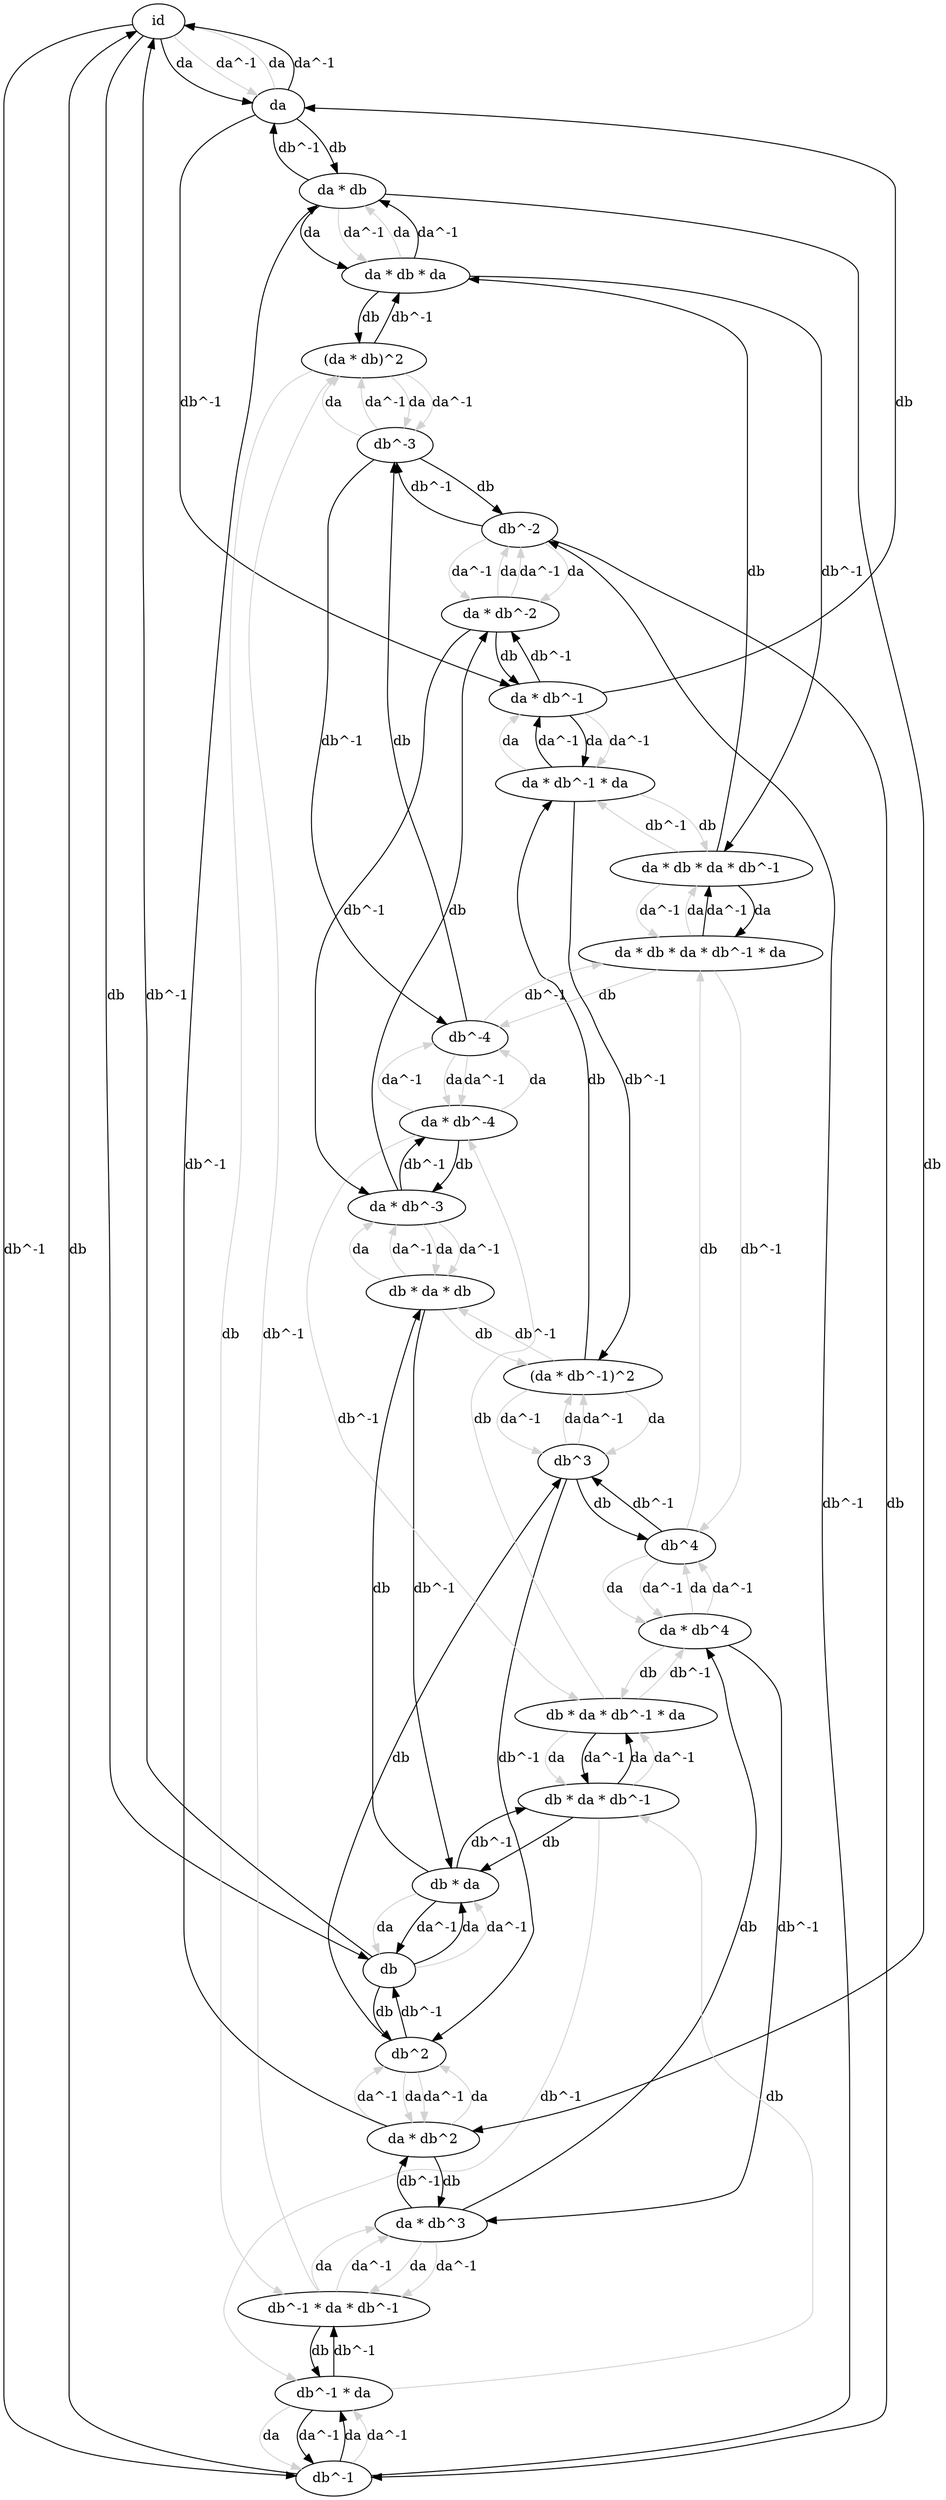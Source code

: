 digraph G {
v_1 [ label = "id" ];
v_2 [ label = "db * da * db^-1" ];
v_3 [ label = "da * db^-1" ];
v_4 [ label = "da * db^4" ];
v_5 [ label = "(da * db^-1)^2" ];
v_6 [ label = "db^3" ];
v_7 [ label = "db^2" ];
v_8 [ label = "db * da * db" ];
v_9 [ label = "da * db^-4" ];
v_10 [ label = "da * db" ];
v_11 [ label = "da * db * da * db^-1 * da" ];
v_12 [ label = "da * db * da * db^-1" ];
v_13 [ label = "da * db^-1 * da" ];
v_14 [ label = "db^4" ];
v_15 [ label = "da * db^-2" ];
v_16 [ label = "da * db^3" ];
v_17 [ label = "db^-3" ];
v_18 [ label = "(da * db)^2" ];
v_19 [ label = "da * db * da" ];
v_20 [ label = "db^-4" ];
v_21 [ label = "da" ];
v_22 [ label = "db * da * db^-1 * da" ];
v_23 [ label = "db^-1" ];
v_24 [ label = "db^-1 * da" ];
v_25 [ label = "db^-1 * da * db^-1" ];
v_26 [ label = "db^-2" ];
v_27 [ label = "da * db^2" ];
v_28 [ label = "da * db^-3" ];
v_29 [ label = "db * da" ];
v_30 [ label = "db" ];
v_1 -> v_21 [ label = "da" ];
v_1 -> v_21 [ color=lightgray, label = "da^-1" ];
v_1 -> v_23 [ label = "db^-1" ];
v_1 -> v_30 [ label = "db" ];
v_2 -> v_22 [ label = "da" ];
v_2 -> v_22 [ color=lightgray, label = "da^-1" ];
v_2 -> v_24 [ color=lightgray, label = "db^-1" ];
v_2 -> v_29 [ label = "db" ];
v_3 -> v_13 [ label = "da" ];
v_3 -> v_13 [ color=lightgray, label = "da^-1" ];
v_3 -> v_15 [ label = "db^-1" ];
v_3 -> v_21 [ label = "db" ];
v_4 -> v_14 [ color=lightgray, label = "da" ];
v_4 -> v_14 [ color=lightgray, label = "da^-1" ];
v_4 -> v_16 [ label = "db^-1" ];
v_4 -> v_22 [ color=lightgray, label = "db" ];
v_5 -> v_6 [ color=lightgray, label = "da" ];
v_5 -> v_6 [ color=lightgray, label = "da^-1" ];
v_5 -> v_8 [ color=lightgray, label = "db^-1" ];
v_5 -> v_13 [ label = "db" ];
v_6 -> v_5 [ color=lightgray, label = "da" ];
v_6 -> v_5 [ color=lightgray, label = "da^-1" ];
v_6 -> v_7 [ label = "db^-1" ];
v_6 -> v_14 [ label = "db" ];
v_7 -> v_6 [ label = "db" ];
v_7 -> v_27 [ color=lightgray, label = "da" ];
v_7 -> v_27 [ color=lightgray, label = "da^-1" ];
v_7 -> v_30 [ label = "db^-1" ];
v_8 -> v_5 [ color=lightgray, label = "db" ];
v_8 -> v_28 [ color=lightgray, label = "da" ];
v_8 -> v_28 [ color=lightgray, label = "da^-1" ];
v_8 -> v_29 [ label = "db^-1" ];
v_9 -> v_20 [ color=lightgray, label = "da" ];
v_9 -> v_20 [ color=lightgray, label = "da^-1" ];
v_9 -> v_22 [ color=lightgray, label = "db^-1" ];
v_9 -> v_28 [ label = "db" ];
v_10 -> v_19 [ label = "da" ];
v_10 -> v_19 [ color=lightgray, label = "da^-1" ];
v_10 -> v_21 [ label = "db^-1" ];
v_10 -> v_27 [ label = "db" ];
v_11 -> v_12 [ color=lightgray, label = "da" ];
v_11 -> v_12 [ label = "da^-1" ];
v_11 -> v_14 [ color=lightgray, label = "db^-1" ];
v_11 -> v_20 [ color=lightgray, label = "db" ];
v_12 -> v_11 [ label = "da" ];
v_12 -> v_11 [ color=lightgray, label = "da^-1" ];
v_12 -> v_13 [ color=lightgray, label = "db^-1" ];
v_12 -> v_19 [ label = "db" ];
v_13 -> v_3 [ color=lightgray, label = "da" ];
v_13 -> v_3 [ label = "da^-1" ];
v_13 -> v_5 [ label = "db^-1" ];
v_13 -> v_12 [ color=lightgray, label = "db" ];
v_14 -> v_4 [ color=lightgray, label = "da" ];
v_14 -> v_4 [ color=lightgray, label = "da^-1" ];
v_14 -> v_6 [ label = "db^-1" ];
v_14 -> v_11 [ color=lightgray, label = "db" ];
v_15 -> v_3 [ label = "db" ];
v_15 -> v_26 [ color=lightgray, label = "da" ];
v_15 -> v_26 [ color=lightgray, label = "da^-1" ];
v_15 -> v_28 [ label = "db^-1" ];
v_16 -> v_4 [ label = "db" ];
v_16 -> v_25 [ color=lightgray, label = "da" ];
v_16 -> v_25 [ color=lightgray, label = "da^-1" ];
v_16 -> v_27 [ label = "db^-1" ];
v_17 -> v_18 [ color=lightgray, label = "da" ];
v_17 -> v_18 [ color=lightgray, label = "da^-1" ];
v_17 -> v_20 [ label = "db^-1" ];
v_17 -> v_26 [ label = "db" ];
v_18 -> v_17 [ color=lightgray, label = "da" ];
v_18 -> v_17 [ color=lightgray, label = "da^-1" ];
v_18 -> v_19 [ label = "db^-1" ];
v_18 -> v_25 [ color=lightgray, label = "db" ];
v_19 -> v_10 [ color=lightgray, label = "da" ];
v_19 -> v_10 [ label = "da^-1" ];
v_19 -> v_12 [ label = "db^-1" ];
v_19 -> v_18 [ label = "db" ];
v_20 -> v_9 [ color=lightgray, label = "da" ];
v_20 -> v_9 [ color=lightgray, label = "da^-1" ];
v_20 -> v_11 [ color=lightgray, label = "db^-1" ];
v_20 -> v_17 [ label = "db" ];
v_21 -> v_1 [ color=lightgray, label = "da" ];
v_21 -> v_1 [ label = "da^-1" ];
v_21 -> v_3 [ label = "db^-1" ];
v_21 -> v_10 [ label = "db" ];
v_22 -> v_2 [ color=lightgray, label = "da" ];
v_22 -> v_2 [ label = "da^-1" ];
v_22 -> v_4 [ color=lightgray, label = "db^-1" ];
v_22 -> v_9 [ color=lightgray, label = "db" ];
v_23 -> v_1 [ label = "db" ];
v_23 -> v_24 [ label = "da" ];
v_23 -> v_24 [ color=lightgray, label = "da^-1" ];
v_23 -> v_26 [ label = "db^-1" ];
v_24 -> v_2 [ color=lightgray, label = "db" ];
v_24 -> v_23 [ color=lightgray, label = "da" ];
v_24 -> v_23 [ label = "da^-1" ];
v_24 -> v_25 [ label = "db^-1" ];
v_25 -> v_16 [ color=lightgray, label = "da" ];
v_25 -> v_16 [ color=lightgray, label = "da^-1" ];
v_25 -> v_18 [ color=lightgray, label = "db^-1" ];
v_25 -> v_24 [ label = "db" ];
v_26 -> v_15 [ color=lightgray, label = "da" ];
v_26 -> v_15 [ color=lightgray, label = "da^-1" ];
v_26 -> v_17 [ label = "db^-1" ];
v_26 -> v_23 [ label = "db" ];
v_27 -> v_7 [ color=lightgray, label = "da" ];
v_27 -> v_7 [ color=lightgray, label = "da^-1" ];
v_27 -> v_10 [ label = "db^-1" ];
v_27 -> v_16 [ label = "db" ];
v_28 -> v_8 [ color=lightgray, label = "da" ];
v_28 -> v_8 [ color=lightgray, label = "da^-1" ];
v_28 -> v_9 [ label = "db^-1" ];
v_28 -> v_15 [ label = "db" ];
v_29 -> v_2 [ label = "db^-1" ];
v_29 -> v_8 [ label = "db" ];
v_29 -> v_30 [ color=lightgray, label = "da" ];
v_29 -> v_30 [ label = "da^-1" ];
v_30 -> v_1 [ label = "db^-1" ];
v_30 -> v_7 [ label = "db" ];
v_30 -> v_29 [ label = "da" ];
v_30 -> v_29 [ color=lightgray, label = "da^-1" ];
}
